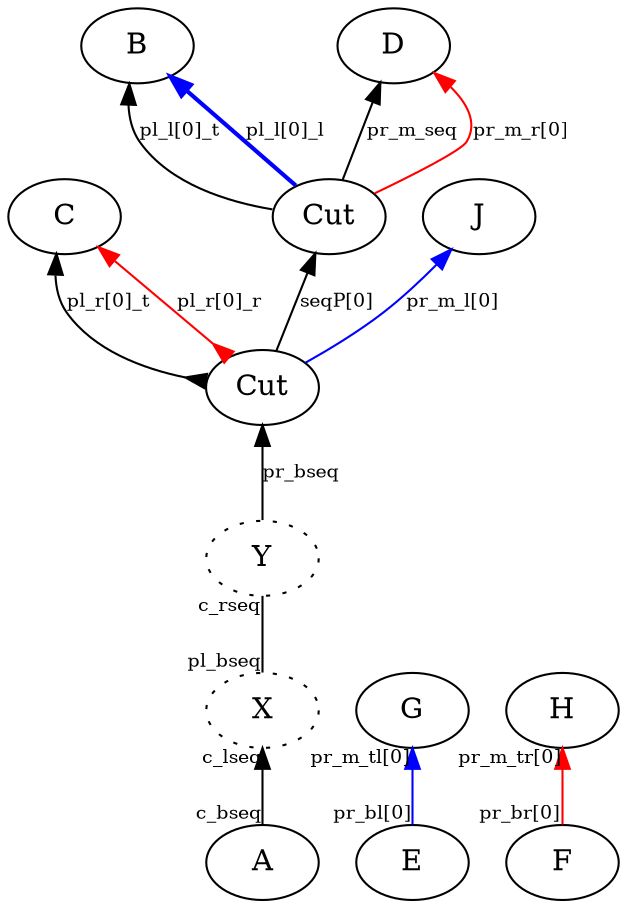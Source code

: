 digraph {
rankdir="BT"

"Assign29" [label="A"]
"BangD27" [label="B"]
"Bang24" [label="C"]
"PiR20" [label="D"]
"break2" [label="X",style=dotted]
"break3" [label="Y",style=dotted]

"cuts[1]" [label="Cut",tooltip="CutLL[0]"]
"cuts[0]" [label="Cut",tooltip="CutLR[0]"]

edge [fontsize=9]

"Assign29" -> "break2"[color=black,weight=5,taillabel="c_bseq",headlabel="c_lseq",arrowhead=normal,arrowtail=none,dir=both]
"break2" -> "break3"[color=black,weight=5,taillabel="pl_bseq",headlabel="c_rseq",arrowhead=none,arrowtail=none,dir=both]
"break3" -> "cuts[0]" [color=black,weight=5,label="pr_bseq",arrowhead=normal,arrowtail=none,dir=both]
"cuts[0]" -> "cuts[1]" [color=black,weight=5,label="seqP[0]",arrowhead=normal,arrowtail=none,dir=both]
"cuts[1]" -> "PiR20" [color=black,weight=5,label="pr_m_seq",arrowhead=normal,arrowtail=none,dir=both]

"cuts[1]" -> "BangD27"[color=black,weight=5,label="pl_l[0]_t",arrowhead=normal,arrowtail=none,dir=both]
"cuts[1]" -> "BangD27"[color=blue,weight=2,label="pl_l[0]_l",arrowhead=normal,arrowtail=none,penwidth=2,dir=both]
"cuts[0]" -> "Bang24"[color=black,weight=5,label="pl_r[0]_t",arrowhead=normal,arrowtail=inv,dir=both]
"cuts[0]" -> "Bang24"[color=red,weight=2,label="pl_r[0]_r",arrowhead=normal,arrowtail=inv,dir=both]

"cuts[1]" -> "PiR20"[color=red,weight=2,label="pr_m_r[0]",arrowhead=normal,arrowtail=none,dir=both]
"cuts[0]" -> "J"[color=blue,weight=2,label="pr_m_l[0]",arrowhead=normal,arrowtail=none,dir=both]

"E" -> "G"[color=blue,weight=2,taillabel="pr_bl[0]",headlabel="pr_m_tl[0]",arrowhead=normal,arrowtail=none,dir=both]
"F" -> "H"[color=red,weight=2,taillabel="pr_br[0]",headlabel="pr_m_tr[0]",arrowhead=normal,arrowtail=none,dir=both]

}

